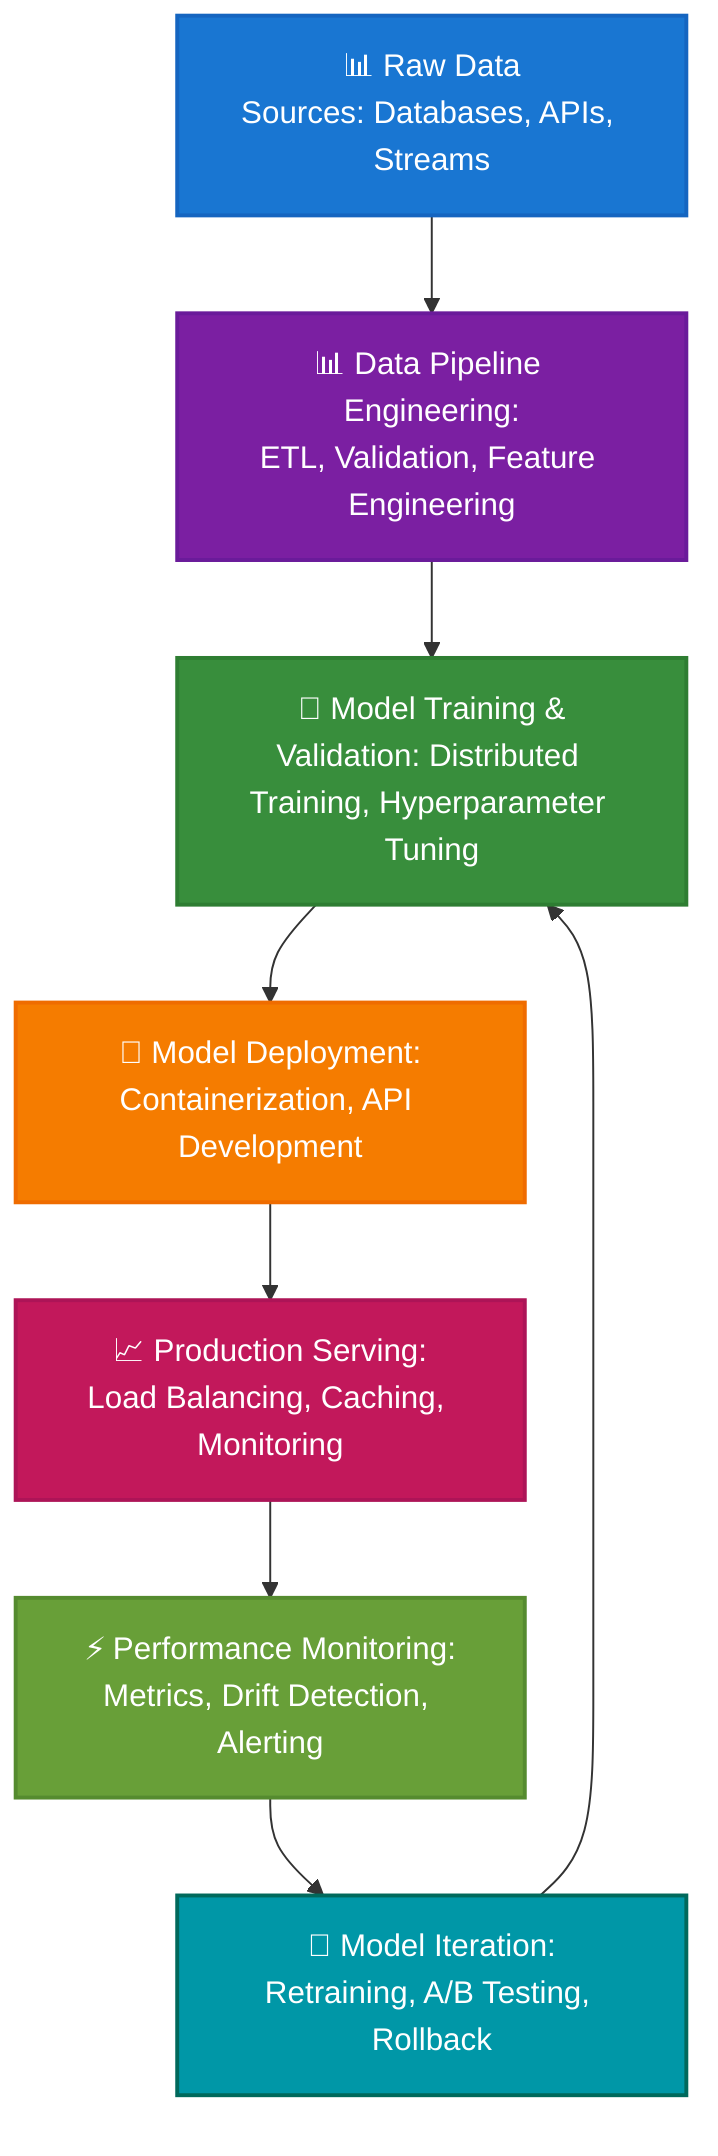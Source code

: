 %% Enhanced ml-engineer_diagram_1.mmd with better fonts and colors
%% Generated by enhance_mermaid_diagrams.py

flowchart TD
    A["📊 Raw Data<br/>Sources: Databases, APIs, Streams"] --> B["📊 Data Pipeline Engineering:<br/>ETL, Validation, Feature Engineering"]
    B --> C["🤖 Model Training &<br/>Validation: Distributed Training, Hyperparameter Tuning"]
    C --> D["🤖 Model Deployment:<br/>Containerization, API Development"]
    D --> E["📈 Production Serving:<br/>Load Balancing, Caching, Monitoring"]
    E --> F["⚡ Performance Monitoring:<br/>Metrics, Drift Detection, Alerting"]
    F --> G["🤖 Model Iteration:<br/>Retraining, A/B Testing, Rollback"]
    G --> C
    style A fill:#1976d2,stroke:#1565c0,stroke-width:2px,color:#ffffff
    style B fill:#7b1fa2,stroke:#6a1b9a,stroke-width:2px,color:#ffffff
    style C fill:#388e3c,stroke:#2e7d32,stroke-width:2px,color:#ffffff
    style D fill:#f57c00,stroke:#ef6c00,stroke-width:2px,color:#ffffff
    style E fill:#c2185b,stroke:#ad1457,stroke-width:2px,color:#ffffff
    style F fill:#689f38,stroke:#558b2f,stroke-width:2px,color:#ffffff
    style G fill:#0097a7,stroke:#00695c,stroke-width:2px,color:#ffffff

classDef primary fill:#e8f4fd,stroke:#1976d2,stroke-width:3px,color:#0d47a1,font-size:14px,font-weight:bold
classDef secondary fill:#f3e5f5,stroke:#7b1fa2,stroke-width:3px,color:#4a148c,font-size:13px,font-weight:bold
classDef success fill:#e8f5e8,stroke:#388e3c,stroke-width:3px,color:#1b5e20,font-size:13px,font-weight:bold
classDef warning fill:#fff3e0,stroke:#f57c00,stroke-width:3px,color:#e65100,font-size:13px,font-weight:bold
classDef danger fill:#ffebee,stroke:#c62828,stroke-width:3px,color:#b71c1c,font-size:13px,font-weight:bold
classDef info fill:#e0f2f1,stroke:#00695c,stroke-width:3px,color:#004d40,font-size:13px,font-weight:bold
classDef light fill:#fff8e1,stroke:#fbc02d,stroke-width:3px,color:#f57f17,font-size:13px,font-weight:bold